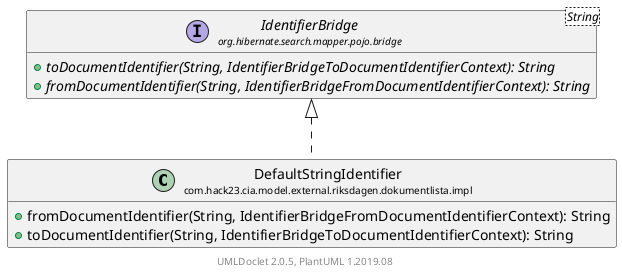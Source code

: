 @startuml
    set namespaceSeparator none
    hide empty fields
    hide empty methods

    class "<size:14>DefaultStringIdentifier\n<size:10>com.hack23.cia.model.external.riksdagen.dokumentlista.impl" as com.hack23.cia.model.external.riksdagen.dokumentlista.impl.DefaultStringIdentifier [[DefaultStringIdentifier.html]] {
        +fromDocumentIdentifier(String, IdentifierBridgeFromDocumentIdentifierContext): String
        +toDocumentIdentifier(String, IdentifierBridgeToDocumentIdentifierContext): String
    }

    interface "<size:14>IdentifierBridge\n<size:10>org.hibernate.search.mapper.pojo.bridge" as org.hibernate.search.mapper.pojo.bridge.IdentifierBridge<String> {
        {abstract} +toDocumentIdentifier(String, IdentifierBridgeToDocumentIdentifierContext): String
        {abstract} +fromDocumentIdentifier(String, IdentifierBridgeFromDocumentIdentifierContext): String
    }

    org.hibernate.search.mapper.pojo.bridge.IdentifierBridge <|.. com.hack23.cia.model.external.riksdagen.dokumentlista.impl.DefaultStringIdentifier

    center footer UMLDoclet 2.0.5, PlantUML 1.2019.08
@enduml
